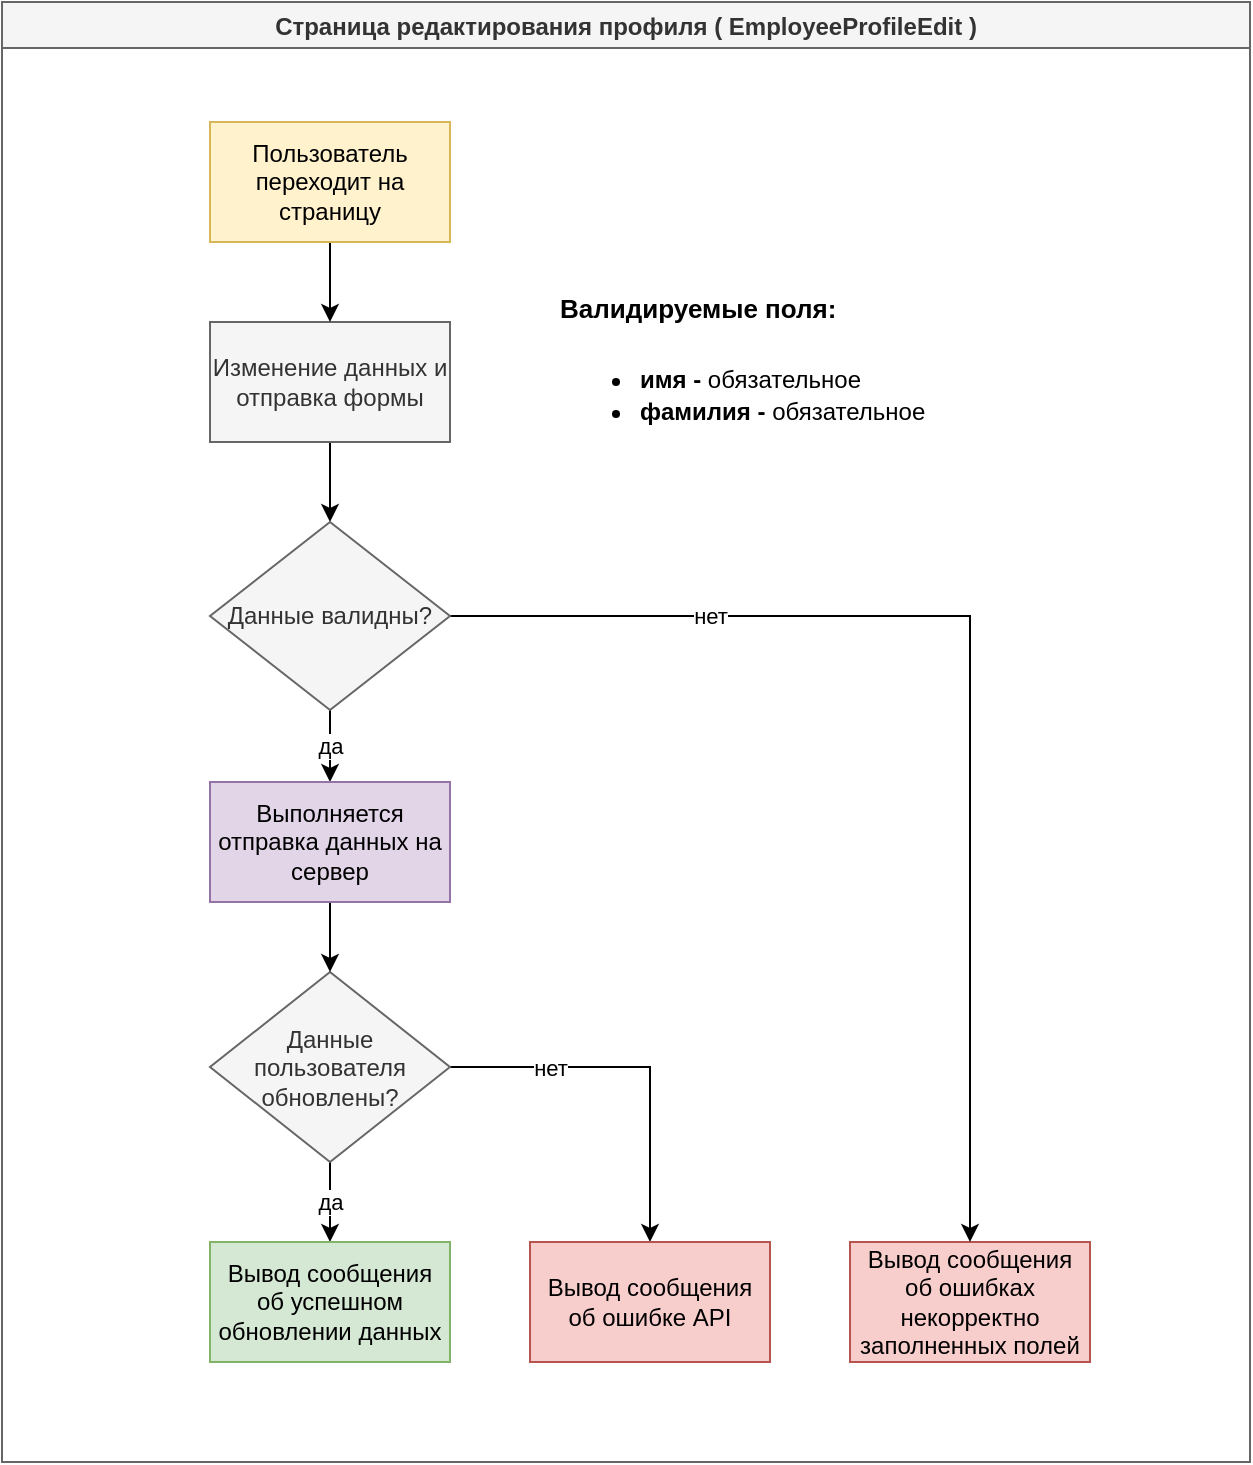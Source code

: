 <mxfile version="14.7.0" type="device"><diagram id="rMjIpv5YVJYzsV9pHXkU" name="Страница 1"><mxGraphModel dx="555" dy="-363" grid="1" gridSize="10" guides="1" tooltips="1" connect="1" arrows="1" fold="1" page="1" pageScale="1" pageWidth="827" pageHeight="1169" math="0" shadow="0"><root><mxCell id="0"/><mxCell id="1" parent="0"/><mxCell id="0Suiyld3C4Nq4HhGlHsd-1" value="Страница редактирования профиля ( EmployeeProfileEdit )" style="swimlane;fillColor=#f5f5f5;strokeColor=#666666;fontStyle=1;fontColor=#333333;" parent="1" vertex="1"><mxGeometry x="940" y="1200" width="624" height="730" as="geometry"/></mxCell><mxCell id="tkFYPmYkmVqp5adTYP5M-4" style="edgeStyle=orthogonalEdgeStyle;rounded=0;orthogonalLoop=1;jettySize=auto;html=1;exitX=0.5;exitY=1;exitDx=0;exitDy=0;entryX=0.5;entryY=0;entryDx=0;entryDy=0;" parent="0Suiyld3C4Nq4HhGlHsd-1" source="0Suiyld3C4Nq4HhGlHsd-5" target="tkFYPmYkmVqp5adTYP5M-2" edge="1"><mxGeometry relative="1" as="geometry"/></mxCell><mxCell id="0Suiyld3C4Nq4HhGlHsd-5" value="Изменение данных и отправка формы" style="rounded=0;whiteSpace=wrap;html=1;fillColor=#f5f5f5;strokeColor=#666666;fontColor=#333333;" parent="0Suiyld3C4Nq4HhGlHsd-1" vertex="1"><mxGeometry x="104" y="160" width="120" height="60" as="geometry"/></mxCell><mxCell id="tkFYPmYkmVqp5adTYP5M-10" value="да" style="edgeStyle=orthogonalEdgeStyle;rounded=0;orthogonalLoop=1;jettySize=auto;html=1;exitX=1;exitY=0.5;exitDx=0;exitDy=0;entryX=0.5;entryY=0;entryDx=0;entryDy=0;" parent="0Suiyld3C4Nq4HhGlHsd-1" source="0Suiyld3C4Nq4HhGlHsd-8" target="0Suiyld3C4Nq4HhGlHsd-18" edge="1"><mxGeometry relative="1" as="geometry"/></mxCell><mxCell id="tkFYPmYkmVqp5adTYP5M-11" value="нет" style="edgeStyle=orthogonalEdgeStyle;rounded=0;orthogonalLoop=1;jettySize=auto;html=1;exitX=0.5;exitY=0;exitDx=0;exitDy=0;entryX=0.5;entryY=0;entryDx=0;entryDy=0;" parent="0Suiyld3C4Nq4HhGlHsd-1" source="0Suiyld3C4Nq4HhGlHsd-8" target="0Suiyld3C4Nq4HhGlHsd-15" edge="1"><mxGeometry x="-0.467" relative="1" as="geometry"><mxPoint as="offset"/></mxGeometry></mxCell><mxCell id="0Suiyld3C4Nq4HhGlHsd-8" value="Данные пользователя обновлены?" style="rhombus;whiteSpace=wrap;html=1;rounded=0;strokeColor=#666666;fillColor=#f5f5f5;direction=south;fontColor=#333333;" parent="0Suiyld3C4Nq4HhGlHsd-1" vertex="1"><mxGeometry x="104" y="485" width="120" height="95" as="geometry"/></mxCell><mxCell id="0Suiyld3C4Nq4HhGlHsd-13" value="Вывод сообщения об ошибках некорректно заполненных полей" style="whiteSpace=wrap;html=1;rounded=0;strokeColor=#b85450;fillColor=#f8cecc;" parent="0Suiyld3C4Nq4HhGlHsd-1" vertex="1"><mxGeometry x="424" y="620" width="120" height="60" as="geometry"/></mxCell><mxCell id="0Suiyld3C4Nq4HhGlHsd-14" value="&lt;h1&gt;&lt;font style=&quot;font-size: 13px&quot;&gt;Валидируемые поля:&lt;/font&gt;&lt;/h1&gt;&lt;div&gt;&lt;ul&gt;&lt;li&gt;&lt;font style=&quot;font-size: 13px&quot;&gt;&lt;b style=&quot;font-size: 12px&quot;&gt;имя -&lt;/b&gt;&lt;span style=&quot;font-size: 12px&quot;&gt;&amp;nbsp;обязательное&lt;/span&gt;&lt;br&gt;&lt;/font&gt;&lt;/li&gt;&lt;li&gt;&lt;font style=&quot;font-size: 13px&quot;&gt;&lt;span style=&quot;font-size: 12px&quot;&gt;&lt;b&gt;фамилия -&lt;/b&gt;&amp;nbsp;обязательное&lt;/span&gt;&lt;/font&gt;&lt;/li&gt;&lt;/ul&gt;&lt;/div&gt;&lt;p&gt;&lt;br&gt;&lt;/p&gt;&lt;p&gt;&lt;br&gt;&lt;/p&gt;&lt;p&gt;&lt;br&gt;&lt;/p&gt;&lt;p&gt;&lt;br&gt;&lt;/p&gt;&lt;p&gt;&lt;br&gt;&lt;/p&gt;" style="text;html=1;strokeColor=none;fillColor=none;spacing=5;spacingTop=-20;whiteSpace=wrap;overflow=hidden;rounded=0;" parent="0Suiyld3C4Nq4HhGlHsd-1" vertex="1"><mxGeometry x="274" y="130" width="336" height="100" as="geometry"/></mxCell><mxCell id="0Suiyld3C4Nq4HhGlHsd-15" value="Вывод сообщения об ошибке API" style="whiteSpace=wrap;html=1;rounded=0;strokeColor=#b85450;fillColor=#f8cecc;" parent="0Suiyld3C4Nq4HhGlHsd-1" vertex="1"><mxGeometry x="264" y="620" width="120" height="60" as="geometry"/></mxCell><mxCell id="0Suiyld3C4Nq4HhGlHsd-18" value="Вывод сообщения об успешном обновлении данных" style="rounded=0;whiteSpace=wrap;html=1;fillColor=#d5e8d4;strokeColor=#82b366;" parent="0Suiyld3C4Nq4HhGlHsd-1" vertex="1"><mxGeometry x="104" y="620" width="120" height="60" as="geometry"/></mxCell><mxCell id="tkFYPmYkmVqp5adTYP5M-3" style="edgeStyle=orthogonalEdgeStyle;rounded=0;orthogonalLoop=1;jettySize=auto;html=1;exitX=0.5;exitY=1;exitDx=0;exitDy=0;entryX=0.5;entryY=0;entryDx=0;entryDy=0;" parent="0Suiyld3C4Nq4HhGlHsd-1" source="tkFYPmYkmVqp5adTYP5M-1" target="0Suiyld3C4Nq4HhGlHsd-5" edge="1"><mxGeometry relative="1" as="geometry"/></mxCell><mxCell id="tkFYPmYkmVqp5adTYP5M-1" value="Пользователь переходит на страницу" style="whiteSpace=wrap;html=1;rounded=0;strokeColor=#d6b656;fillColor=#fff2cc;" parent="0Suiyld3C4Nq4HhGlHsd-1" vertex="1"><mxGeometry x="104" y="60" width="120" height="60" as="geometry"/></mxCell><mxCell id="tkFYPmYkmVqp5adTYP5M-6" value="да" style="edgeStyle=orthogonalEdgeStyle;rounded=0;orthogonalLoop=1;jettySize=auto;html=1;exitX=0.5;exitY=1;exitDx=0;exitDy=0;entryX=0.5;entryY=0;entryDx=0;entryDy=0;" parent="0Suiyld3C4Nq4HhGlHsd-1" source="tkFYPmYkmVqp5adTYP5M-2" target="tkFYPmYkmVqp5adTYP5M-5" edge="1"><mxGeometry relative="1" as="geometry"/></mxCell><mxCell id="tkFYPmYkmVqp5adTYP5M-12" value="нет" style="edgeStyle=orthogonalEdgeStyle;rounded=0;orthogonalLoop=1;jettySize=auto;html=1;entryX=0.5;entryY=0;entryDx=0;entryDy=0;" parent="0Suiyld3C4Nq4HhGlHsd-1" source="tkFYPmYkmVqp5adTYP5M-2" target="0Suiyld3C4Nq4HhGlHsd-13" edge="1"><mxGeometry x="-0.546" relative="1" as="geometry"><mxPoint as="offset"/></mxGeometry></mxCell><mxCell id="tkFYPmYkmVqp5adTYP5M-2" value="Данные валидны?" style="rhombus;whiteSpace=wrap;html=1;fillColor=#f5f5f5;strokeColor=#666666;strokeWidth=1;fontColor=#333333;fontStyle=0" parent="0Suiyld3C4Nq4HhGlHsd-1" vertex="1"><mxGeometry x="104" y="260" width="120" height="94" as="geometry"/></mxCell><mxCell id="tkFYPmYkmVqp5adTYP5M-9" style="edgeStyle=orthogonalEdgeStyle;rounded=0;orthogonalLoop=1;jettySize=auto;html=1;entryX=0;entryY=0.5;entryDx=0;entryDy=0;" parent="0Suiyld3C4Nq4HhGlHsd-1" source="tkFYPmYkmVqp5adTYP5M-5" target="0Suiyld3C4Nq4HhGlHsd-8" edge="1"><mxGeometry relative="1" as="geometry"/></mxCell><mxCell id="tkFYPmYkmVqp5adTYP5M-5" value="Выполняется отправка данных на сервер" style="rounded=0;whiteSpace=wrap;html=1;fillColor=#e1d5e7;strokeColor=#9673a6;" parent="0Suiyld3C4Nq4HhGlHsd-1" vertex="1"><mxGeometry x="104" y="390" width="120" height="60" as="geometry"/></mxCell></root></mxGraphModel></diagram></mxfile>
